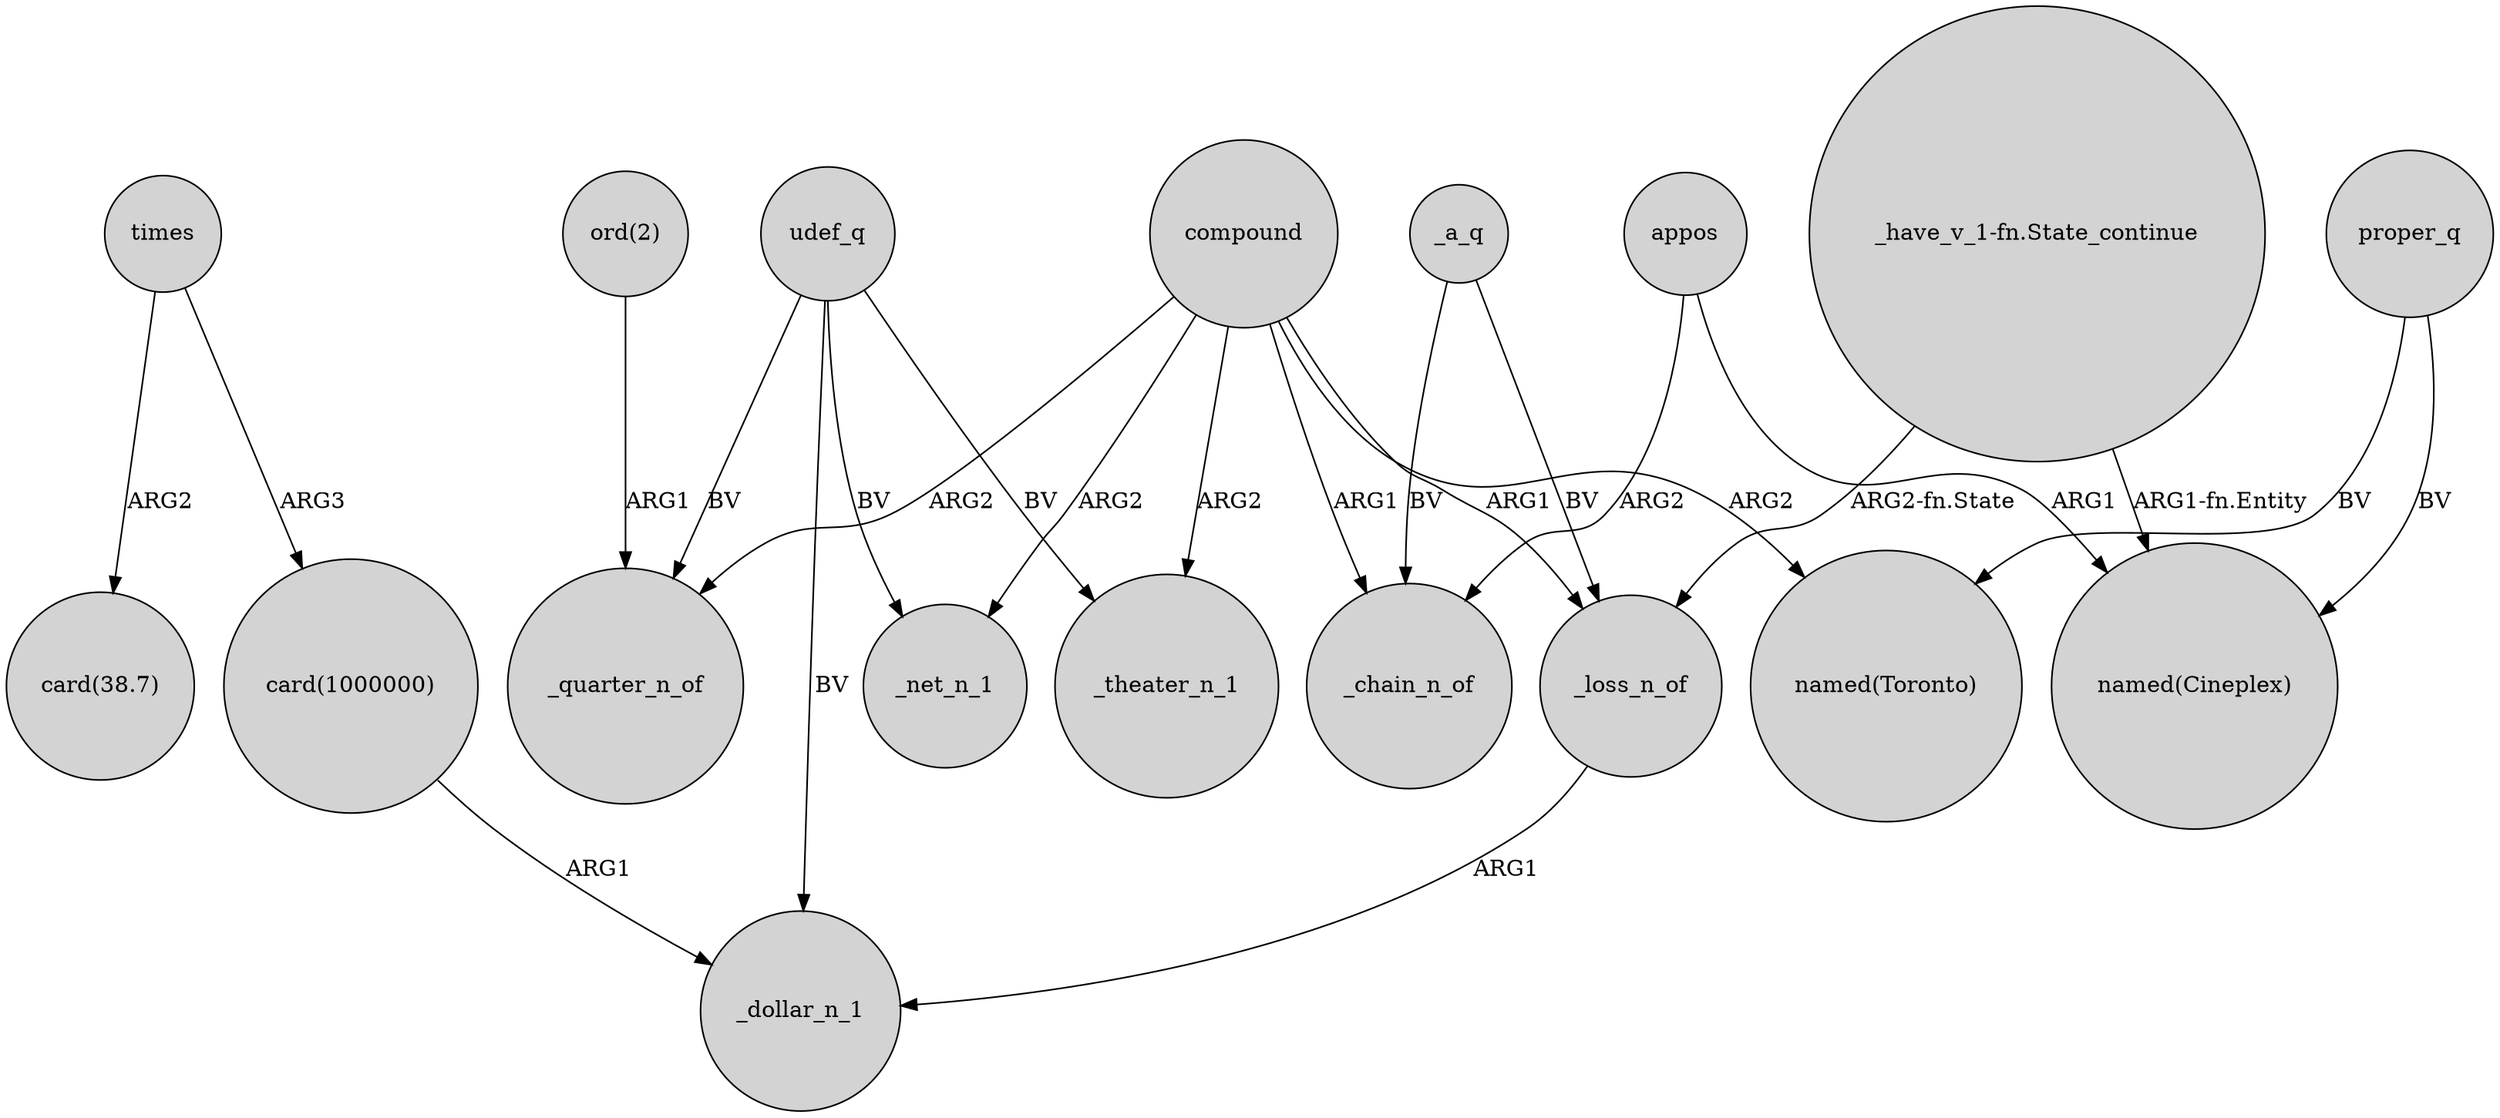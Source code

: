 digraph {
	node [shape=circle style=filled]
	_a_q -> _loss_n_of [label=BV]
	proper_q -> "named(Cineplex)" [label=BV]
	compound -> _quarter_n_of [label=ARG2]
	compound -> _net_n_1 [label=ARG2]
	proper_q -> "named(Toronto)" [label=BV]
	compound -> _chain_n_of [label=ARG1]
	_a_q -> _chain_n_of [label=BV]
	_loss_n_of -> _dollar_n_1 [label=ARG1]
	appos -> _chain_n_of [label=ARG2]
	times -> "card(1000000)" [label=ARG3]
	times -> "card(38.7)" [label=ARG2]
	appos -> "named(Cineplex)" [label=ARG1]
	"_have_v_1-fn.State_continue" -> _loss_n_of [label="ARG2-fn.State"]
	compound -> _loss_n_of [label=ARG1]
	udef_q -> _theater_n_1 [label=BV]
	udef_q -> _net_n_1 [label=BV]
	udef_q -> _dollar_n_1 [label=BV]
	"card(1000000)" -> _dollar_n_1 [label=ARG1]
	compound -> "named(Toronto)" [label=ARG2]
	udef_q -> _quarter_n_of [label=BV]
	"ord(2)" -> _quarter_n_of [label=ARG1]
	"_have_v_1-fn.State_continue" -> "named(Cineplex)" [label="ARG1-fn.Entity"]
	compound -> _theater_n_1 [label=ARG2]
}
